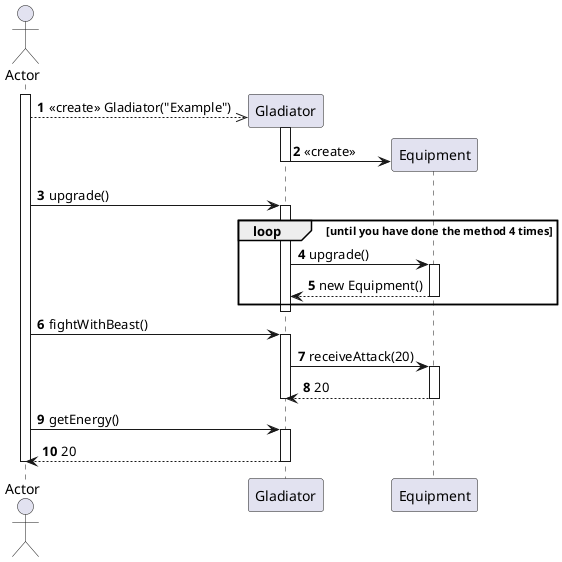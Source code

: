 @startuml
autonumber
actor Actor
activate Actor

create Gladiator
Actor -->> Gladiator: <<create>> Gladiator("Example")
activate Gladiator
    create Equipment
    Gladiator -> Equipment: <<create>>
deactivate Gladiator

Actor -> Gladiator: upgrade()
loop until you have done the method 4 times
activate Gladiator
    Gladiator -> Equipment: upgrade()
    activate Equipment
        Equipment --> Gladiator: new Equipment()
    deactivate Equipment
end loop
deactivate Gladiator

Actor -> Gladiator: fightWithBeast()
activate Gladiator
    Gladiator -> Equipment: receiveAttack(20)
    activate Equipment
        Equipment --> Gladiator: 20
    deactivate Equipment
deactivate Gladiator

Actor -> Gladiator: getEnergy()
activate Gladiator
    Gladiator --> Actor: 20
deactivate Gladiator

deactivate Actor
@enduml